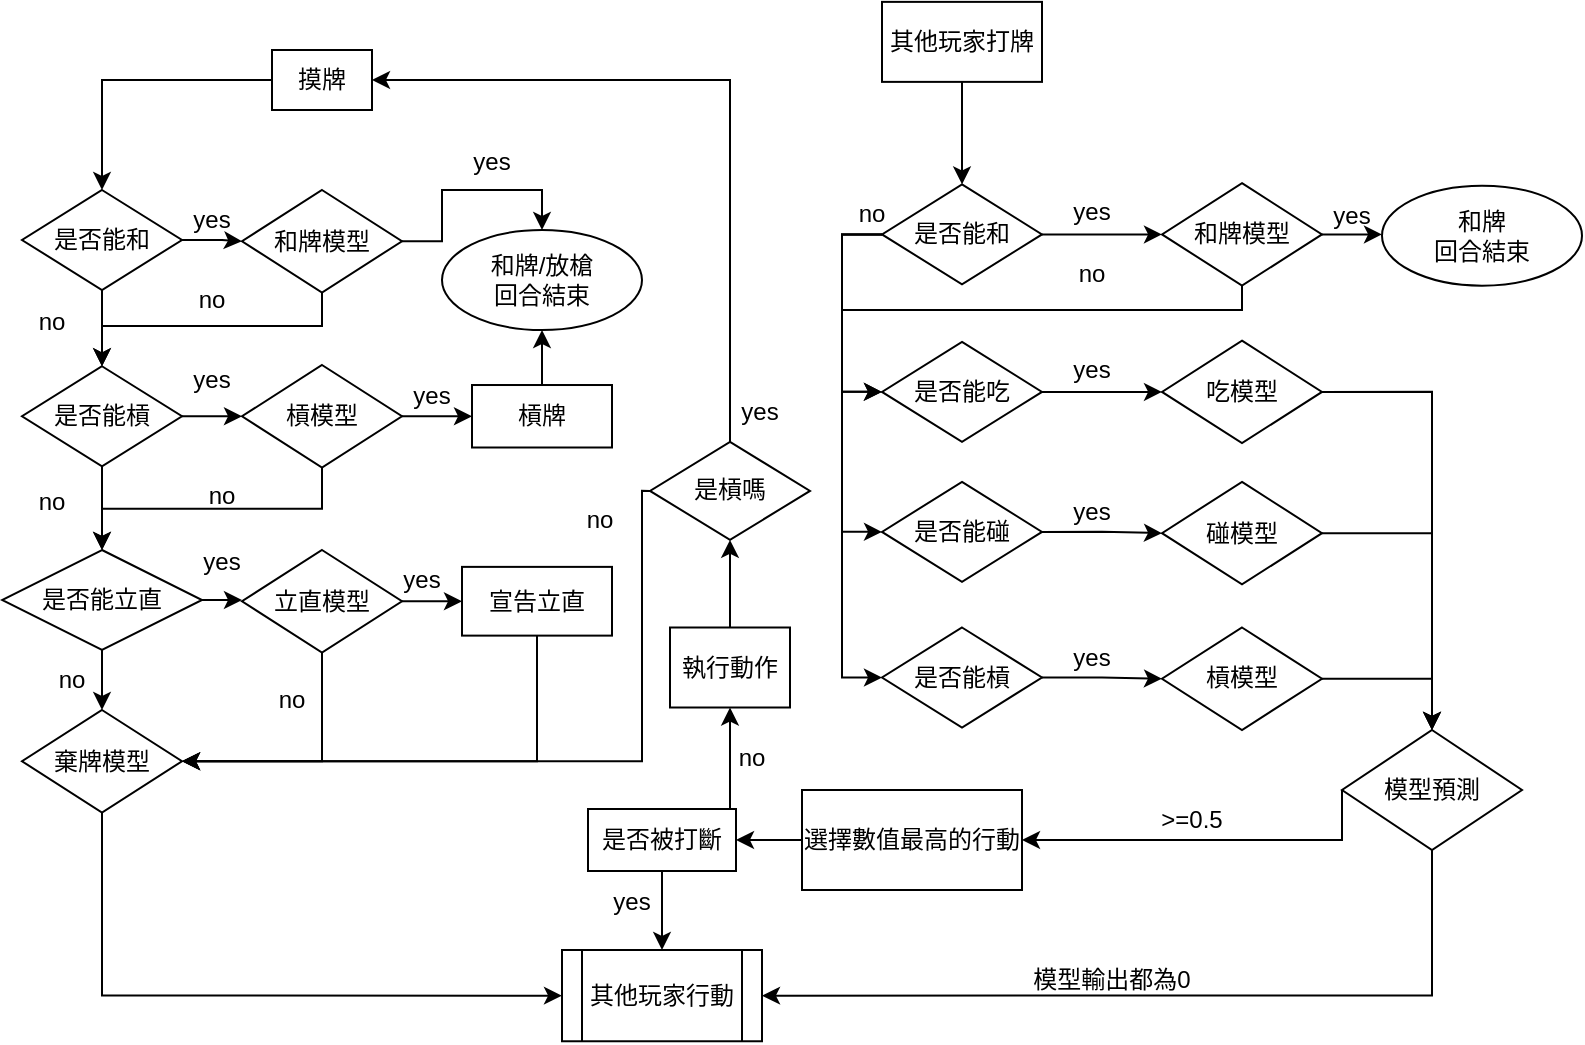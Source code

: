 <mxfile version="26.0.5">
  <diagram name="第 1 页" id="kbfXdV5N_Ffys7DWzhcs">
    <mxGraphModel dx="989" dy="509" grid="1" gridSize="10" guides="1" tooltips="1" connect="1" arrows="1" fold="1" page="1" pageScale="1" pageWidth="827" pageHeight="1169" math="0" shadow="0">
      <root>
        <mxCell id="0" />
        <mxCell id="1" parent="0" />
        <mxCell id="ETwRvyLdmeIwjT1Zc7uh-20" style="edgeStyle=orthogonalEdgeStyle;rounded=0;orthogonalLoop=1;jettySize=auto;html=1;entryX=0.5;entryY=0;entryDx=0;entryDy=0;" edge="1" parent="1" source="ETwRvyLdmeIwjT1Zc7uh-1" target="ETwRvyLdmeIwjT1Zc7uh-3">
          <mxGeometry relative="1" as="geometry" />
        </mxCell>
        <mxCell id="ETwRvyLdmeIwjT1Zc7uh-1" value="摸牌" style="rounded=0;whiteSpace=wrap;html=1;" vertex="1" parent="1">
          <mxGeometry x="185" y="80" width="50" height="30" as="geometry" />
        </mxCell>
        <mxCell id="ETwRvyLdmeIwjT1Zc7uh-58" style="edgeStyle=orthogonalEdgeStyle;rounded=0;orthogonalLoop=1;jettySize=auto;html=1;exitX=0.5;exitY=1;exitDx=0;exitDy=0;entryX=0.5;entryY=0;entryDx=0;entryDy=0;" edge="1" parent="1" source="ETwRvyLdmeIwjT1Zc7uh-2" target="ETwRvyLdmeIwjT1Zc7uh-12">
          <mxGeometry relative="1" as="geometry" />
        </mxCell>
        <mxCell id="ETwRvyLdmeIwjT1Zc7uh-2" value="其他玩家打牌" style="rounded=0;whiteSpace=wrap;html=1;" vertex="1" parent="1">
          <mxGeometry x="490" y="55.94" width="80" height="40" as="geometry" />
        </mxCell>
        <mxCell id="ETwRvyLdmeIwjT1Zc7uh-21" style="edgeStyle=orthogonalEdgeStyle;rounded=0;orthogonalLoop=1;jettySize=auto;html=1;entryX=0;entryY=0.5;entryDx=0;entryDy=0;" edge="1" parent="1" source="ETwRvyLdmeIwjT1Zc7uh-3" target="ETwRvyLdmeIwjT1Zc7uh-4">
          <mxGeometry relative="1" as="geometry" />
        </mxCell>
        <mxCell id="ETwRvyLdmeIwjT1Zc7uh-23" style="edgeStyle=orthogonalEdgeStyle;rounded=0;orthogonalLoop=1;jettySize=auto;html=1;exitX=0.5;exitY=1;exitDx=0;exitDy=0;entryX=0.5;entryY=0;entryDx=0;entryDy=0;" edge="1" parent="1" source="ETwRvyLdmeIwjT1Zc7uh-3" target="ETwRvyLdmeIwjT1Zc7uh-5">
          <mxGeometry relative="1" as="geometry" />
        </mxCell>
        <mxCell id="ETwRvyLdmeIwjT1Zc7uh-3" value="是否能和" style="rhombus;whiteSpace=wrap;html=1;" vertex="1" parent="1">
          <mxGeometry x="60" y="150" width="80" height="50" as="geometry" />
        </mxCell>
        <mxCell id="ETwRvyLdmeIwjT1Zc7uh-40" style="edgeStyle=orthogonalEdgeStyle;rounded=0;orthogonalLoop=1;jettySize=auto;html=1;exitX=0.5;exitY=1;exitDx=0;exitDy=0;entryX=0.5;entryY=0;entryDx=0;entryDy=0;" edge="1" parent="1" source="ETwRvyLdmeIwjT1Zc7uh-4" target="ETwRvyLdmeIwjT1Zc7uh-5">
          <mxGeometry relative="1" as="geometry">
            <Array as="points">
              <mxPoint x="210" y="218" />
              <mxPoint x="100" y="218" />
            </Array>
          </mxGeometry>
        </mxCell>
        <mxCell id="ETwRvyLdmeIwjT1Zc7uh-43" style="edgeStyle=orthogonalEdgeStyle;rounded=0;orthogonalLoop=1;jettySize=auto;html=1;exitX=1;exitY=0.5;exitDx=0;exitDy=0;entryX=0.5;entryY=0;entryDx=0;entryDy=0;" edge="1" parent="1" source="ETwRvyLdmeIwjT1Zc7uh-4" target="ETwRvyLdmeIwjT1Zc7uh-19">
          <mxGeometry relative="1" as="geometry" />
        </mxCell>
        <mxCell id="ETwRvyLdmeIwjT1Zc7uh-4" value="和牌模型" style="rhombus;whiteSpace=wrap;html=1;" vertex="1" parent="1">
          <mxGeometry x="170" y="150" width="80" height="51.25" as="geometry" />
        </mxCell>
        <mxCell id="ETwRvyLdmeIwjT1Zc7uh-27" style="edgeStyle=orthogonalEdgeStyle;rounded=0;orthogonalLoop=1;jettySize=auto;html=1;entryX=0;entryY=0.5;entryDx=0;entryDy=0;" edge="1" parent="1" source="ETwRvyLdmeIwjT1Zc7uh-5" target="ETwRvyLdmeIwjT1Zc7uh-8">
          <mxGeometry relative="1" as="geometry" />
        </mxCell>
        <mxCell id="ETwRvyLdmeIwjT1Zc7uh-41" style="edgeStyle=orthogonalEdgeStyle;rounded=0;orthogonalLoop=1;jettySize=auto;html=1;exitX=0.5;exitY=1;exitDx=0;exitDy=0;entryX=0.5;entryY=0;entryDx=0;entryDy=0;" edge="1" parent="1" source="ETwRvyLdmeIwjT1Zc7uh-5" target="ETwRvyLdmeIwjT1Zc7uh-7">
          <mxGeometry relative="1" as="geometry" />
        </mxCell>
        <mxCell id="ETwRvyLdmeIwjT1Zc7uh-5" value="是否能槓" style="rhombus;whiteSpace=wrap;html=1;" vertex="1" parent="1">
          <mxGeometry x="60" y="238.13" width="80" height="50" as="geometry" />
        </mxCell>
        <mxCell id="ETwRvyLdmeIwjT1Zc7uh-25" style="edgeStyle=orthogonalEdgeStyle;rounded=0;orthogonalLoop=1;jettySize=auto;html=1;exitX=0.5;exitY=1;exitDx=0;exitDy=0;entryX=0.5;entryY=0;entryDx=0;entryDy=0;" edge="1" parent="1" source="ETwRvyLdmeIwjT1Zc7uh-7" target="ETwRvyLdmeIwjT1Zc7uh-10">
          <mxGeometry relative="1" as="geometry" />
        </mxCell>
        <mxCell id="ETwRvyLdmeIwjT1Zc7uh-28" style="edgeStyle=orthogonalEdgeStyle;rounded=0;orthogonalLoop=1;jettySize=auto;html=1;exitX=1;exitY=0.5;exitDx=0;exitDy=0;entryX=0;entryY=0.5;entryDx=0;entryDy=0;" edge="1" parent="1" source="ETwRvyLdmeIwjT1Zc7uh-7" target="ETwRvyLdmeIwjT1Zc7uh-9">
          <mxGeometry relative="1" as="geometry" />
        </mxCell>
        <mxCell id="ETwRvyLdmeIwjT1Zc7uh-7" value="是否能立直" style="rhombus;whiteSpace=wrap;html=1;" vertex="1" parent="1">
          <mxGeometry x="50" y="330" width="100" height="50" as="geometry" />
        </mxCell>
        <mxCell id="ETwRvyLdmeIwjT1Zc7uh-45" style="edgeStyle=orthogonalEdgeStyle;rounded=0;orthogonalLoop=1;jettySize=auto;html=1;entryX=0;entryY=0.5;entryDx=0;entryDy=0;" edge="1" parent="1" source="ETwRvyLdmeIwjT1Zc7uh-8" target="ETwRvyLdmeIwjT1Zc7uh-44">
          <mxGeometry relative="1" as="geometry" />
        </mxCell>
        <mxCell id="ETwRvyLdmeIwjT1Zc7uh-48" style="edgeStyle=orthogonalEdgeStyle;rounded=0;orthogonalLoop=1;jettySize=auto;html=1;exitX=0.5;exitY=1;exitDx=0;exitDy=0;entryX=0.5;entryY=0;entryDx=0;entryDy=0;" edge="1" parent="1" source="ETwRvyLdmeIwjT1Zc7uh-8" target="ETwRvyLdmeIwjT1Zc7uh-7">
          <mxGeometry relative="1" as="geometry" />
        </mxCell>
        <mxCell id="ETwRvyLdmeIwjT1Zc7uh-8" value="槓模型" style="rhombus;whiteSpace=wrap;html=1;" vertex="1" parent="1">
          <mxGeometry x="170" y="237.51" width="80" height="51.25" as="geometry" />
        </mxCell>
        <mxCell id="ETwRvyLdmeIwjT1Zc7uh-50" style="edgeStyle=orthogonalEdgeStyle;rounded=0;orthogonalLoop=1;jettySize=auto;html=1;exitX=0.5;exitY=1;exitDx=0;exitDy=0;entryX=1;entryY=0.5;entryDx=0;entryDy=0;" edge="1" parent="1" source="ETwRvyLdmeIwjT1Zc7uh-9" target="ETwRvyLdmeIwjT1Zc7uh-10">
          <mxGeometry relative="1" as="geometry" />
        </mxCell>
        <mxCell id="ETwRvyLdmeIwjT1Zc7uh-55" style="edgeStyle=orthogonalEdgeStyle;rounded=0;orthogonalLoop=1;jettySize=auto;html=1;exitX=1;exitY=0.5;exitDx=0;exitDy=0;entryX=0;entryY=0.5;entryDx=0;entryDy=0;" edge="1" parent="1" source="ETwRvyLdmeIwjT1Zc7uh-9" target="ETwRvyLdmeIwjT1Zc7uh-54">
          <mxGeometry relative="1" as="geometry" />
        </mxCell>
        <mxCell id="ETwRvyLdmeIwjT1Zc7uh-9" value="立直模型" style="rhombus;whiteSpace=wrap;html=1;" vertex="1" parent="1">
          <mxGeometry x="170" y="330" width="80" height="51.25" as="geometry" />
        </mxCell>
        <mxCell id="ETwRvyLdmeIwjT1Zc7uh-49" style="edgeStyle=orthogonalEdgeStyle;rounded=0;orthogonalLoop=1;jettySize=auto;html=1;exitX=0.5;exitY=1;exitDx=0;exitDy=0;entryX=0;entryY=0.5;entryDx=0;entryDy=0;" edge="1" parent="1" source="ETwRvyLdmeIwjT1Zc7uh-10" target="ETwRvyLdmeIwjT1Zc7uh-35">
          <mxGeometry relative="1" as="geometry" />
        </mxCell>
        <mxCell id="ETwRvyLdmeIwjT1Zc7uh-10" value="棄牌模型" style="rhombus;whiteSpace=wrap;html=1;" vertex="1" parent="1">
          <mxGeometry x="60" y="410" width="80" height="51.25" as="geometry" />
        </mxCell>
        <mxCell id="ETwRvyLdmeIwjT1Zc7uh-67" style="edgeStyle=orthogonalEdgeStyle;rounded=0;orthogonalLoop=1;jettySize=auto;html=1;exitX=1;exitY=0.5;exitDx=0;exitDy=0;entryX=0;entryY=0.5;entryDx=0;entryDy=0;" edge="1" parent="1" source="ETwRvyLdmeIwjT1Zc7uh-11" target="ETwRvyLdmeIwjT1Zc7uh-61">
          <mxGeometry relative="1" as="geometry" />
        </mxCell>
        <mxCell id="ETwRvyLdmeIwjT1Zc7uh-69" style="edgeStyle=orthogonalEdgeStyle;rounded=0;orthogonalLoop=1;jettySize=auto;html=1;exitX=0.5;exitY=1;exitDx=0;exitDy=0;entryX=0;entryY=0.5;entryDx=0;entryDy=0;" edge="1" parent="1" source="ETwRvyLdmeIwjT1Zc7uh-11" target="ETwRvyLdmeIwjT1Zc7uh-13">
          <mxGeometry relative="1" as="geometry">
            <Array as="points">
              <mxPoint x="670" y="210" />
              <mxPoint x="470" y="210" />
              <mxPoint x="470" y="251" />
            </Array>
          </mxGeometry>
        </mxCell>
        <mxCell id="ETwRvyLdmeIwjT1Zc7uh-11" value="和牌模型" style="rhombus;whiteSpace=wrap;html=1;" vertex="1" parent="1">
          <mxGeometry x="630" y="146.57" width="80" height="51.25" as="geometry" />
        </mxCell>
        <mxCell id="ETwRvyLdmeIwjT1Zc7uh-59" style="edgeStyle=orthogonalEdgeStyle;rounded=0;orthogonalLoop=1;jettySize=auto;html=1;exitX=1;exitY=0.5;exitDx=0;exitDy=0;entryX=0;entryY=0.5;entryDx=0;entryDy=0;" edge="1" parent="1" source="ETwRvyLdmeIwjT1Zc7uh-12" target="ETwRvyLdmeIwjT1Zc7uh-11">
          <mxGeometry relative="1" as="geometry" />
        </mxCell>
        <mxCell id="ETwRvyLdmeIwjT1Zc7uh-62" style="edgeStyle=orthogonalEdgeStyle;rounded=0;orthogonalLoop=1;jettySize=auto;html=1;exitX=0;exitY=0.5;exitDx=0;exitDy=0;entryX=0;entryY=0.5;entryDx=0;entryDy=0;" edge="1" parent="1" source="ETwRvyLdmeIwjT1Zc7uh-12" target="ETwRvyLdmeIwjT1Zc7uh-13">
          <mxGeometry relative="1" as="geometry" />
        </mxCell>
        <mxCell id="ETwRvyLdmeIwjT1Zc7uh-63" style="edgeStyle=orthogonalEdgeStyle;rounded=0;orthogonalLoop=1;jettySize=auto;html=1;exitX=0;exitY=0.5;exitDx=0;exitDy=0;entryX=0;entryY=0.5;entryDx=0;entryDy=0;" edge="1" parent="1" source="ETwRvyLdmeIwjT1Zc7uh-12" target="ETwRvyLdmeIwjT1Zc7uh-15">
          <mxGeometry relative="1" as="geometry" />
        </mxCell>
        <mxCell id="ETwRvyLdmeIwjT1Zc7uh-64" style="edgeStyle=orthogonalEdgeStyle;rounded=0;orthogonalLoop=1;jettySize=auto;html=1;exitX=0;exitY=0.5;exitDx=0;exitDy=0;entryX=0;entryY=0.5;entryDx=0;entryDy=0;" edge="1" parent="1" source="ETwRvyLdmeIwjT1Zc7uh-12" target="ETwRvyLdmeIwjT1Zc7uh-17">
          <mxGeometry relative="1" as="geometry" />
        </mxCell>
        <mxCell id="ETwRvyLdmeIwjT1Zc7uh-12" value="是否能和" style="rhombus;whiteSpace=wrap;html=1;" vertex="1" parent="1">
          <mxGeometry x="490" y="147.19" width="80" height="50" as="geometry" />
        </mxCell>
        <mxCell id="ETwRvyLdmeIwjT1Zc7uh-73" style="edgeStyle=orthogonalEdgeStyle;rounded=0;orthogonalLoop=1;jettySize=auto;html=1;exitX=1;exitY=0.5;exitDx=0;exitDy=0;entryX=0;entryY=0.5;entryDx=0;entryDy=0;" edge="1" parent="1" source="ETwRvyLdmeIwjT1Zc7uh-13" target="ETwRvyLdmeIwjT1Zc7uh-14">
          <mxGeometry relative="1" as="geometry" />
        </mxCell>
        <mxCell id="ETwRvyLdmeIwjT1Zc7uh-13" value="是否能吃" style="rhombus;whiteSpace=wrap;html=1;" vertex="1" parent="1">
          <mxGeometry x="490" y="225.94" width="80" height="50" as="geometry" />
        </mxCell>
        <mxCell id="ETwRvyLdmeIwjT1Zc7uh-82" style="edgeStyle=orthogonalEdgeStyle;rounded=0;orthogonalLoop=1;jettySize=auto;html=1;exitX=1;exitY=0.5;exitDx=0;exitDy=0;entryX=0.5;entryY=0;entryDx=0;entryDy=0;" edge="1" parent="1" source="ETwRvyLdmeIwjT1Zc7uh-14" target="ETwRvyLdmeIwjT1Zc7uh-81">
          <mxGeometry relative="1" as="geometry" />
        </mxCell>
        <mxCell id="ETwRvyLdmeIwjT1Zc7uh-14" value="吃模型" style="rhombus;whiteSpace=wrap;html=1;" vertex="1" parent="1">
          <mxGeometry x="630" y="225.32" width="80" height="51.25" as="geometry" />
        </mxCell>
        <mxCell id="ETwRvyLdmeIwjT1Zc7uh-74" style="edgeStyle=orthogonalEdgeStyle;rounded=0;orthogonalLoop=1;jettySize=auto;html=1;exitX=1;exitY=0.5;exitDx=0;exitDy=0;entryX=0;entryY=0.5;entryDx=0;entryDy=0;" edge="1" parent="1" source="ETwRvyLdmeIwjT1Zc7uh-15" target="ETwRvyLdmeIwjT1Zc7uh-16">
          <mxGeometry relative="1" as="geometry" />
        </mxCell>
        <mxCell id="ETwRvyLdmeIwjT1Zc7uh-15" value="是否能碰" style="rhombus;whiteSpace=wrap;html=1;" vertex="1" parent="1">
          <mxGeometry x="490" y="295.94" width="80" height="50" as="geometry" />
        </mxCell>
        <mxCell id="ETwRvyLdmeIwjT1Zc7uh-83" style="edgeStyle=orthogonalEdgeStyle;rounded=0;orthogonalLoop=1;jettySize=auto;html=1;exitX=1;exitY=0.5;exitDx=0;exitDy=0;entryX=0.5;entryY=0;entryDx=0;entryDy=0;" edge="1" parent="1" source="ETwRvyLdmeIwjT1Zc7uh-16" target="ETwRvyLdmeIwjT1Zc7uh-81">
          <mxGeometry relative="1" as="geometry" />
        </mxCell>
        <mxCell id="ETwRvyLdmeIwjT1Zc7uh-16" value="碰模型" style="rhombus;whiteSpace=wrap;html=1;" vertex="1" parent="1">
          <mxGeometry x="630" y="295.94" width="80" height="51.25" as="geometry" />
        </mxCell>
        <mxCell id="ETwRvyLdmeIwjT1Zc7uh-75" style="edgeStyle=orthogonalEdgeStyle;rounded=0;orthogonalLoop=1;jettySize=auto;html=1;exitX=1;exitY=0.5;exitDx=0;exitDy=0;entryX=0;entryY=0.5;entryDx=0;entryDy=0;" edge="1" parent="1" source="ETwRvyLdmeIwjT1Zc7uh-17" target="ETwRvyLdmeIwjT1Zc7uh-18">
          <mxGeometry relative="1" as="geometry" />
        </mxCell>
        <mxCell id="ETwRvyLdmeIwjT1Zc7uh-17" value="是否能槓" style="rhombus;whiteSpace=wrap;html=1;" vertex="1" parent="1">
          <mxGeometry x="490" y="368.75" width="80" height="50" as="geometry" />
        </mxCell>
        <mxCell id="ETwRvyLdmeIwjT1Zc7uh-84" style="edgeStyle=orthogonalEdgeStyle;rounded=0;orthogonalLoop=1;jettySize=auto;html=1;exitX=1;exitY=0.5;exitDx=0;exitDy=0;entryX=0.5;entryY=0;entryDx=0;entryDy=0;" edge="1" parent="1" source="ETwRvyLdmeIwjT1Zc7uh-18" target="ETwRvyLdmeIwjT1Zc7uh-81">
          <mxGeometry relative="1" as="geometry" />
        </mxCell>
        <mxCell id="ETwRvyLdmeIwjT1Zc7uh-18" value="槓模型" style="rhombus;whiteSpace=wrap;html=1;" vertex="1" parent="1">
          <mxGeometry x="630" y="368.75" width="80" height="51.25" as="geometry" />
        </mxCell>
        <mxCell id="ETwRvyLdmeIwjT1Zc7uh-19" value="&lt;div&gt;和牌/放槍&lt;/div&gt;回合結束" style="ellipse;whiteSpace=wrap;html=1;" vertex="1" parent="1">
          <mxGeometry x="270" y="170" width="100" height="50" as="geometry" />
        </mxCell>
        <mxCell id="ETwRvyLdmeIwjT1Zc7uh-22" value="yes" style="text;html=1;align=center;verticalAlign=middle;whiteSpace=wrap;rounded=0;" vertex="1" parent="1">
          <mxGeometry x="130" y="150" width="50" height="30" as="geometry" />
        </mxCell>
        <mxCell id="ETwRvyLdmeIwjT1Zc7uh-26" value="no" style="text;html=1;align=center;verticalAlign=middle;whiteSpace=wrap;rounded=0;" vertex="1" parent="1">
          <mxGeometry x="50" y="201.25" width="50" height="30" as="geometry" />
        </mxCell>
        <mxCell id="ETwRvyLdmeIwjT1Zc7uh-29" value="yes" style="text;html=1;align=center;verticalAlign=middle;whiteSpace=wrap;rounded=0;" vertex="1" parent="1">
          <mxGeometry x="130" y="230" width="50" height="30" as="geometry" />
        </mxCell>
        <mxCell id="ETwRvyLdmeIwjT1Zc7uh-30" value="yes" style="text;html=1;align=center;verticalAlign=middle;whiteSpace=wrap;rounded=0;" vertex="1" parent="1">
          <mxGeometry x="135" y="321.25" width="50" height="30" as="geometry" />
        </mxCell>
        <mxCell id="ETwRvyLdmeIwjT1Zc7uh-33" value="no" style="text;html=1;align=center;verticalAlign=middle;whiteSpace=wrap;rounded=0;" vertex="1" parent="1">
          <mxGeometry x="60" y="380" width="50" height="30" as="geometry" />
        </mxCell>
        <mxCell id="ETwRvyLdmeIwjT1Zc7uh-35" value="其他玩家行動" style="shape=process;whiteSpace=wrap;html=1;backgroundOutline=1;" vertex="1" parent="1">
          <mxGeometry x="330" y="530" width="100" height="45.63" as="geometry" />
        </mxCell>
        <mxCell id="ETwRvyLdmeIwjT1Zc7uh-38" value="yes" style="text;html=1;align=center;verticalAlign=middle;whiteSpace=wrap;rounded=0;" vertex="1" parent="1">
          <mxGeometry x="270" y="121.25" width="50" height="30" as="geometry" />
        </mxCell>
        <mxCell id="ETwRvyLdmeIwjT1Zc7uh-42" value="no" style="text;html=1;align=center;verticalAlign=middle;whiteSpace=wrap;rounded=0;" vertex="1" parent="1">
          <mxGeometry x="50" y="291.25" width="50" height="30" as="geometry" />
        </mxCell>
        <mxCell id="ETwRvyLdmeIwjT1Zc7uh-46" style="edgeStyle=orthogonalEdgeStyle;rounded=0;orthogonalLoop=1;jettySize=auto;html=1;entryX=0.5;entryY=1;entryDx=0;entryDy=0;" edge="1" parent="1" source="ETwRvyLdmeIwjT1Zc7uh-44" target="ETwRvyLdmeIwjT1Zc7uh-19">
          <mxGeometry relative="1" as="geometry" />
        </mxCell>
        <mxCell id="ETwRvyLdmeIwjT1Zc7uh-44" value="槓牌" style="rounded=0;whiteSpace=wrap;html=1;" vertex="1" parent="1">
          <mxGeometry x="285" y="247.51" width="70" height="31.24" as="geometry" />
        </mxCell>
        <mxCell id="ETwRvyLdmeIwjT1Zc7uh-47" value="yes" style="text;html=1;align=center;verticalAlign=middle;whiteSpace=wrap;rounded=0;" vertex="1" parent="1">
          <mxGeometry x="240" y="237.51" width="50" height="30" as="geometry" />
        </mxCell>
        <mxCell id="ETwRvyLdmeIwjT1Zc7uh-51" value="no" style="text;html=1;align=center;verticalAlign=middle;whiteSpace=wrap;rounded=0;" vertex="1" parent="1">
          <mxGeometry x="170" y="390" width="50" height="30" as="geometry" />
        </mxCell>
        <mxCell id="ETwRvyLdmeIwjT1Zc7uh-52" value="no" style="text;html=1;align=center;verticalAlign=middle;whiteSpace=wrap;rounded=0;" vertex="1" parent="1">
          <mxGeometry x="135" y="288.13" width="50" height="30" as="geometry" />
        </mxCell>
        <mxCell id="ETwRvyLdmeIwjT1Zc7uh-53" value="no" style="text;html=1;align=center;verticalAlign=middle;whiteSpace=wrap;rounded=0;" vertex="1" parent="1">
          <mxGeometry x="130" y="190" width="50" height="30" as="geometry" />
        </mxCell>
        <mxCell id="ETwRvyLdmeIwjT1Zc7uh-57" style="edgeStyle=orthogonalEdgeStyle;rounded=0;orthogonalLoop=1;jettySize=auto;html=1;exitX=0.5;exitY=1;exitDx=0;exitDy=0;entryX=1;entryY=0.5;entryDx=0;entryDy=0;" edge="1" parent="1" source="ETwRvyLdmeIwjT1Zc7uh-54" target="ETwRvyLdmeIwjT1Zc7uh-10">
          <mxGeometry relative="1" as="geometry" />
        </mxCell>
        <mxCell id="ETwRvyLdmeIwjT1Zc7uh-54" value="宣告立直" style="rounded=0;whiteSpace=wrap;html=1;" vertex="1" parent="1">
          <mxGeometry x="280" y="338.44" width="75" height="34.37" as="geometry" />
        </mxCell>
        <mxCell id="ETwRvyLdmeIwjT1Zc7uh-56" value="yes" style="text;html=1;align=center;verticalAlign=middle;whiteSpace=wrap;rounded=0;" vertex="1" parent="1">
          <mxGeometry x="235" y="330" width="50" height="30" as="geometry" />
        </mxCell>
        <mxCell id="ETwRvyLdmeIwjT1Zc7uh-61" value="&lt;div&gt;和牌&lt;/div&gt;回合結束" style="ellipse;whiteSpace=wrap;html=1;" vertex="1" parent="1">
          <mxGeometry x="740" y="147.82" width="100" height="50" as="geometry" />
        </mxCell>
        <mxCell id="ETwRvyLdmeIwjT1Zc7uh-65" value="yes" style="text;html=1;align=center;verticalAlign=middle;whiteSpace=wrap;rounded=0;" vertex="1" parent="1">
          <mxGeometry x="570" y="145.94" width="50" height="30" as="geometry" />
        </mxCell>
        <mxCell id="ETwRvyLdmeIwjT1Zc7uh-66" value="no" style="text;html=1;align=center;verticalAlign=middle;whiteSpace=wrap;rounded=0;" vertex="1" parent="1">
          <mxGeometry x="460" y="147.19" width="50" height="30" as="geometry" />
        </mxCell>
        <mxCell id="ETwRvyLdmeIwjT1Zc7uh-68" value="yes" style="text;html=1;align=center;verticalAlign=middle;whiteSpace=wrap;rounded=0;" vertex="1" parent="1">
          <mxGeometry x="700" y="147.82" width="50" height="30" as="geometry" />
        </mxCell>
        <mxCell id="ETwRvyLdmeIwjT1Zc7uh-71" value="no" style="text;html=1;align=center;verticalAlign=middle;whiteSpace=wrap;rounded=0;" vertex="1" parent="1">
          <mxGeometry x="570" y="176.57" width="50" height="30" as="geometry" />
        </mxCell>
        <mxCell id="ETwRvyLdmeIwjT1Zc7uh-76" value="yes" style="text;html=1;align=center;verticalAlign=middle;whiteSpace=wrap;rounded=0;" vertex="1" parent="1">
          <mxGeometry x="570" y="225.32" width="50" height="30" as="geometry" />
        </mxCell>
        <mxCell id="ETwRvyLdmeIwjT1Zc7uh-79" value="yes" style="text;html=1;align=center;verticalAlign=middle;whiteSpace=wrap;rounded=0;" vertex="1" parent="1">
          <mxGeometry x="570" y="295.94" width="50" height="30" as="geometry" />
        </mxCell>
        <mxCell id="ETwRvyLdmeIwjT1Zc7uh-80" value="yes" style="text;html=1;align=center;verticalAlign=middle;whiteSpace=wrap;rounded=0;" vertex="1" parent="1">
          <mxGeometry x="570" y="368.75" width="50" height="30" as="geometry" />
        </mxCell>
        <mxCell id="ETwRvyLdmeIwjT1Zc7uh-85" style="edgeStyle=orthogonalEdgeStyle;rounded=0;orthogonalLoop=1;jettySize=auto;html=1;exitX=0.5;exitY=1;exitDx=0;exitDy=0;entryX=1;entryY=0.5;entryDx=0;entryDy=0;" edge="1" parent="1" source="ETwRvyLdmeIwjT1Zc7uh-81" target="ETwRvyLdmeIwjT1Zc7uh-35">
          <mxGeometry relative="1" as="geometry" />
        </mxCell>
        <mxCell id="ETwRvyLdmeIwjT1Zc7uh-91" style="edgeStyle=orthogonalEdgeStyle;rounded=0;orthogonalLoop=1;jettySize=auto;html=1;exitX=0;exitY=0.5;exitDx=0;exitDy=0;entryX=1;entryY=0.5;entryDx=0;entryDy=0;" edge="1" parent="1" source="ETwRvyLdmeIwjT1Zc7uh-81" target="ETwRvyLdmeIwjT1Zc7uh-88">
          <mxGeometry relative="1" as="geometry">
            <Array as="points">
              <mxPoint x="720" y="475" />
            </Array>
          </mxGeometry>
        </mxCell>
        <mxCell id="ETwRvyLdmeIwjT1Zc7uh-81" value="模型預測" style="rhombus;whiteSpace=wrap;html=1;" vertex="1" parent="1">
          <mxGeometry x="720" y="420" width="90" height="60" as="geometry" />
        </mxCell>
        <mxCell id="ETwRvyLdmeIwjT1Zc7uh-86" value="模型輸出都為0" style="text;html=1;align=center;verticalAlign=middle;whiteSpace=wrap;rounded=0;" vertex="1" parent="1">
          <mxGeometry x="560" y="530" width="90" height="30" as="geometry" />
        </mxCell>
        <mxCell id="ETwRvyLdmeIwjT1Zc7uh-93" style="edgeStyle=orthogonalEdgeStyle;rounded=0;orthogonalLoop=1;jettySize=auto;html=1;entryX=1;entryY=0.5;entryDx=0;entryDy=0;" edge="1" parent="1" source="ETwRvyLdmeIwjT1Zc7uh-88" target="ETwRvyLdmeIwjT1Zc7uh-92">
          <mxGeometry relative="1" as="geometry" />
        </mxCell>
        <mxCell id="ETwRvyLdmeIwjT1Zc7uh-88" value="選擇數值最高的行動" style="rounded=0;whiteSpace=wrap;html=1;" vertex="1" parent="1">
          <mxGeometry x="450" y="450" width="110" height="50" as="geometry" />
        </mxCell>
        <mxCell id="ETwRvyLdmeIwjT1Zc7uh-90" value="&amp;gt;=0.5" style="text;html=1;align=center;verticalAlign=middle;whiteSpace=wrap;rounded=0;" vertex="1" parent="1">
          <mxGeometry x="620" y="450" width="50" height="30" as="geometry" />
        </mxCell>
        <mxCell id="ETwRvyLdmeIwjT1Zc7uh-94" style="edgeStyle=orthogonalEdgeStyle;rounded=0;orthogonalLoop=1;jettySize=auto;html=1;entryX=0.5;entryY=0;entryDx=0;entryDy=0;" edge="1" parent="1" source="ETwRvyLdmeIwjT1Zc7uh-92" target="ETwRvyLdmeIwjT1Zc7uh-35">
          <mxGeometry relative="1" as="geometry" />
        </mxCell>
        <mxCell id="ETwRvyLdmeIwjT1Zc7uh-100" style="edgeStyle=orthogonalEdgeStyle;rounded=0;orthogonalLoop=1;jettySize=auto;html=1;exitX=0.5;exitY=0;exitDx=0;exitDy=0;entryX=0.5;entryY=1;entryDx=0;entryDy=0;" edge="1" parent="1" source="ETwRvyLdmeIwjT1Zc7uh-92" target="ETwRvyLdmeIwjT1Zc7uh-96">
          <mxGeometry relative="1" as="geometry">
            <Array as="points">
              <mxPoint x="414" y="459" />
            </Array>
          </mxGeometry>
        </mxCell>
        <mxCell id="ETwRvyLdmeIwjT1Zc7uh-92" value="是否被打斷" style="rounded=0;whiteSpace=wrap;html=1;" vertex="1" parent="1">
          <mxGeometry x="343" y="459.5" width="74" height="31" as="geometry" />
        </mxCell>
        <mxCell id="ETwRvyLdmeIwjT1Zc7uh-95" value="yes" style="text;html=1;align=center;verticalAlign=middle;whiteSpace=wrap;rounded=0;" vertex="1" parent="1">
          <mxGeometry x="340" y="490.5" width="50" height="30" as="geometry" />
        </mxCell>
        <mxCell id="ETwRvyLdmeIwjT1Zc7uh-102" style="edgeStyle=orthogonalEdgeStyle;rounded=0;orthogonalLoop=1;jettySize=auto;html=1;exitX=0.5;exitY=0;exitDx=0;exitDy=0;entryX=0.5;entryY=1;entryDx=0;entryDy=0;" edge="1" parent="1" source="ETwRvyLdmeIwjT1Zc7uh-96" target="ETwRvyLdmeIwjT1Zc7uh-101">
          <mxGeometry relative="1" as="geometry" />
        </mxCell>
        <mxCell id="ETwRvyLdmeIwjT1Zc7uh-96" value="執行動作" style="rounded=0;whiteSpace=wrap;html=1;" vertex="1" parent="1">
          <mxGeometry x="384" y="368.75" width="60" height="40" as="geometry" />
        </mxCell>
        <mxCell id="ETwRvyLdmeIwjT1Zc7uh-98" value="no" style="text;html=1;align=center;verticalAlign=middle;whiteSpace=wrap;rounded=0;" vertex="1" parent="1">
          <mxGeometry x="400" y="418.75" width="50" height="30" as="geometry" />
        </mxCell>
        <mxCell id="ETwRvyLdmeIwjT1Zc7uh-104" style="edgeStyle=orthogonalEdgeStyle;rounded=0;orthogonalLoop=1;jettySize=auto;html=1;exitX=0.5;exitY=0;exitDx=0;exitDy=0;entryX=1;entryY=0.5;entryDx=0;entryDy=0;" edge="1" parent="1" source="ETwRvyLdmeIwjT1Zc7uh-101" target="ETwRvyLdmeIwjT1Zc7uh-1">
          <mxGeometry relative="1" as="geometry" />
        </mxCell>
        <mxCell id="ETwRvyLdmeIwjT1Zc7uh-106" style="edgeStyle=orthogonalEdgeStyle;rounded=0;orthogonalLoop=1;jettySize=auto;html=1;exitX=0;exitY=0.5;exitDx=0;exitDy=0;entryX=1;entryY=0.5;entryDx=0;entryDy=0;" edge="1" parent="1" source="ETwRvyLdmeIwjT1Zc7uh-101" target="ETwRvyLdmeIwjT1Zc7uh-10">
          <mxGeometry relative="1" as="geometry">
            <Array as="points">
              <mxPoint x="370" y="300" />
              <mxPoint x="370" y="436" />
            </Array>
          </mxGeometry>
        </mxCell>
        <mxCell id="ETwRvyLdmeIwjT1Zc7uh-101" value="是槓嗎" style="rhombus;whiteSpace=wrap;html=1;" vertex="1" parent="1">
          <mxGeometry x="374" y="275.94" width="80" height="49" as="geometry" />
        </mxCell>
        <mxCell id="ETwRvyLdmeIwjT1Zc7uh-105" value="yes" style="text;html=1;align=center;verticalAlign=middle;whiteSpace=wrap;rounded=0;" vertex="1" parent="1">
          <mxGeometry x="404" y="245.94" width="50" height="30" as="geometry" />
        </mxCell>
        <mxCell id="ETwRvyLdmeIwjT1Zc7uh-107" value="no" style="text;html=1;align=center;verticalAlign=middle;whiteSpace=wrap;rounded=0;" vertex="1" parent="1">
          <mxGeometry x="324" y="300" width="50" height="30" as="geometry" />
        </mxCell>
      </root>
    </mxGraphModel>
  </diagram>
</mxfile>
